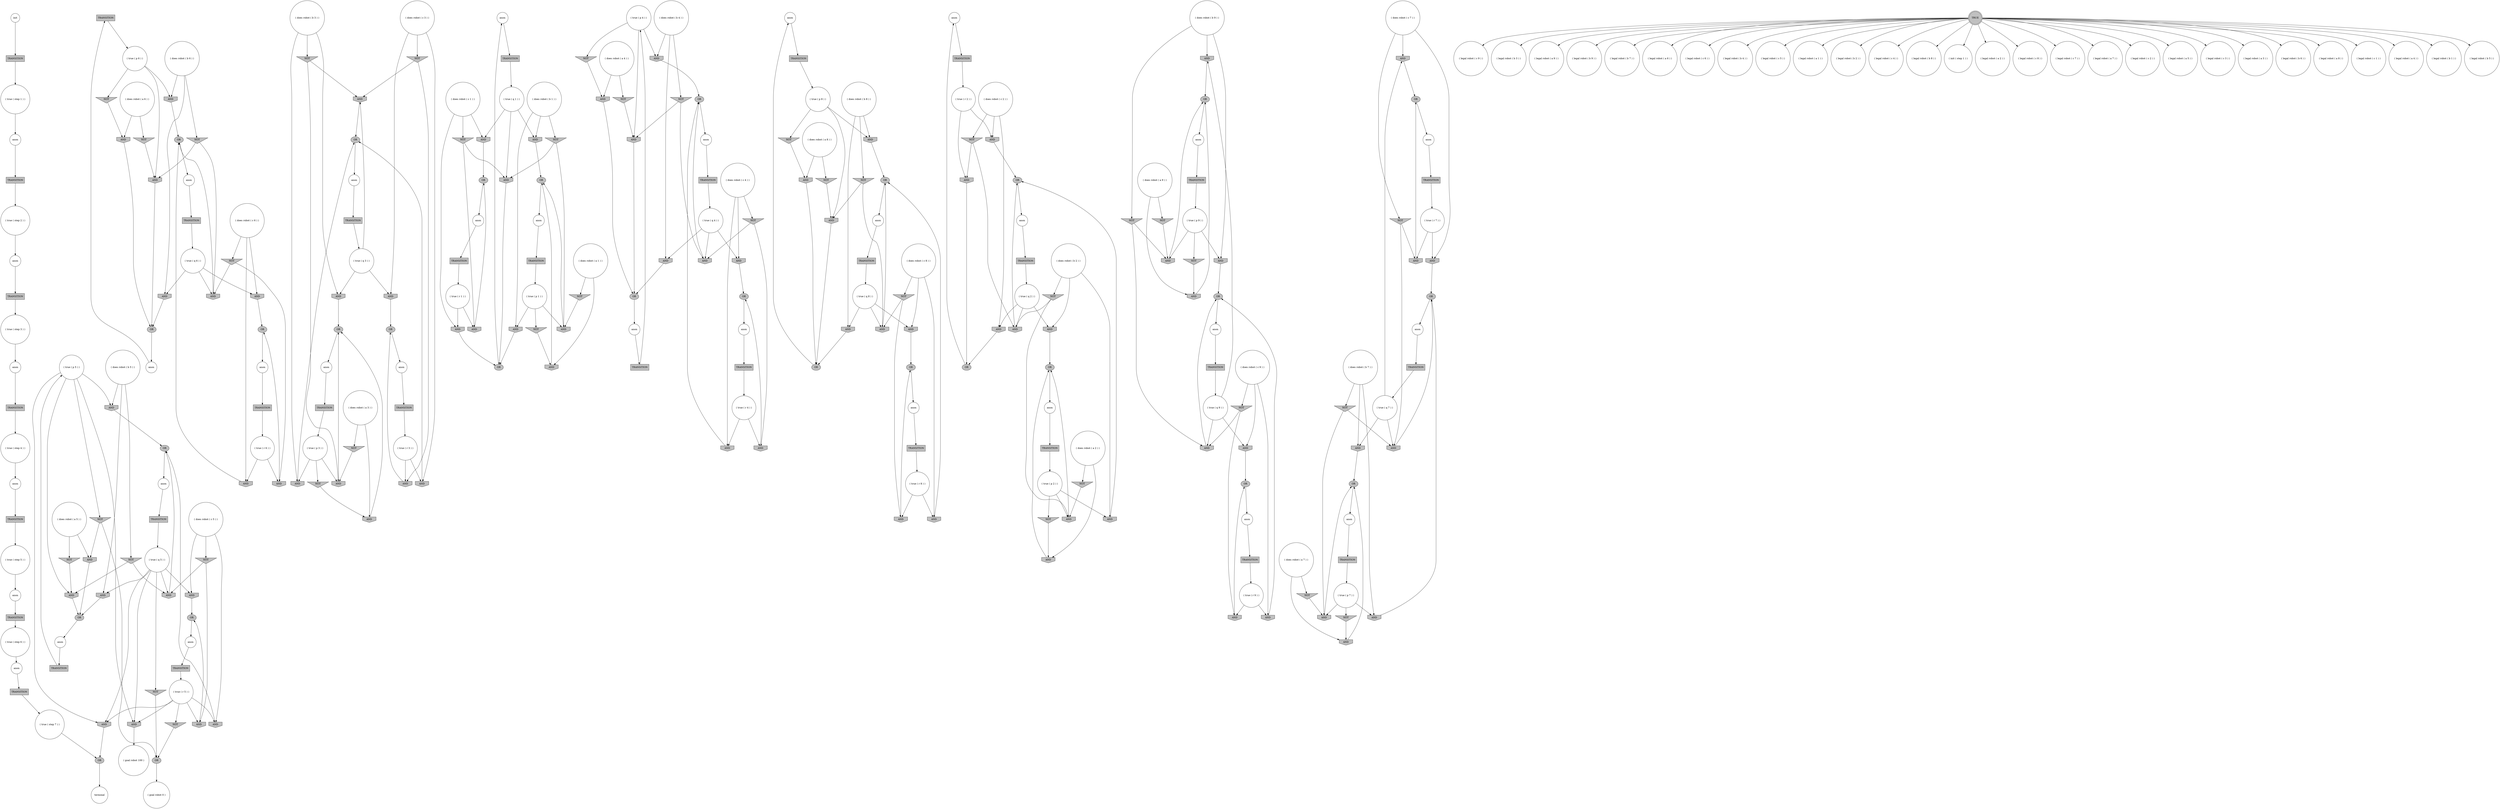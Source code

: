 digraph propNet
{
	"@e26db62"[shape=circle, style= filled, fillcolor=white, label="anon"]; "@e26db62"->"@4cb0f24a"; 
	"@24a42c89"[shape=box, style= filled, fillcolor=grey, label="TRANSITION"]; "@24a42c89"->"@6fd7bd04"; 
	"@907f8ba"[shape=invhouse, style= filled, fillcolor=grey, label="AND"]; "@907f8ba"->"@4caaf64e"; 
	"@62a23d38"[shape=ellipse, style= filled, fillcolor=grey, label="OR"]; "@62a23d38"->"@9615a1f"; 
	"@b412c18"[shape=circle, style= filled, fillcolor=white, label="anon"]; "@b412c18"->"@6f171e30"; 
	"@24c98b07"[shape=circle, style= filled, fillcolor=white, label="anon"]; "@24c98b07"->"@124ef122"; 
	"@69066caf"[shape=ellipse, style= filled, fillcolor=grey, label="OR"]; "@69066caf"->"@24c98b07"; 
	"@592fa617"[shape=circle, style= filled, fillcolor=white, label="( true ( p 4 ) )"]; "@592fa617"->"@47415dbf"; "@592fa617"->"@510bfe2c"; "@592fa617"->"@390ede48"; 
	"@63dd8136"[shape=circle, style= filled, fillcolor=white, label="anon"]; "@63dd8136"->"@78db81f3"; 
	"@2f0f94a0"[shape=invhouse, style= filled, fillcolor=grey, label="AND"]; "@2f0f94a0"->"@62a23d38"; 
	"@124ef122"[shape=box, style= filled, fillcolor=grey, label="TRANSITION"]; "@124ef122"->"@1ebdff3b"; 
	"@2891fa78"[shape=invhouse, style= filled, fillcolor=grey, label="AND"]; "@2891fa78"->"@69066caf"; 
	"@4b6e3f87"[shape=circle, style= filled, fillcolor=white, label="( true ( r 6 ) )"]; "@4b6e3f87"->"@188edd79"; "@4b6e3f87"->"@3e2ad6a0"; 
	"@4263f6ea"[shape=circle, style= filled, fillcolor=white, label="anon"]; "@4263f6ea"->"@4d677979"; 
	"@5fbd7d0e"[shape=circle, style= filled, fillcolor=white, label="( does robot ( b 9 ) )"]; "@5fbd7d0e"->"@4611dfe3"; "@5fbd7d0e"->"@115d533d"; "@5fbd7d0e"->"@3236d036"; 
	"@5636bc0a"[shape=invhouse, style= filled, fillcolor=grey, label="AND"]; "@5636bc0a"->"@3c0f3387"; 
	"@2013b9fb"[shape=box, style= filled, fillcolor=grey, label="TRANSITION"]; "@2013b9fb"->"@1978b0f9"; 
	"@6411c21b"[shape=ellipse, style= filled, fillcolor=grey, label="OR"]; "@6411c21b"->"@49deadf0"; 
	"@33d232d1"[shape=invtriangle, style= filled, fillcolor=grey, label="NOT"]; "@33d232d1"->"@2d0651eb"; "@33d232d1"->"@59243f75"; 
	"@5663ae08"[shape=ellipse, style= filled, fillcolor=grey, label="OR"]; "@5663ae08"->"@2a36bb87"; 
	"@569bc36d"[shape=circle, style= filled, fillcolor=white, label="( legal robot ( c 9 ) )"]; 
	"@4a9a1ac"[shape=circle, style= filled, fillcolor=white, label="( does robot ( a 1 ) )"]; "@4a9a1ac"->"@2f67d81"; "@4a9a1ac"->"@468bb9d1"; 
	"@2aa96fd2"[shape=circle, style= filled, fillcolor=white, label="anon"]; "@2aa96fd2"->"@4a6a00ca"; 
	"@1e82b865"[shape=invhouse, style= filled, fillcolor=grey, label="AND"]; "@1e82b865"->"@10c1c428"; 
	"@3ee2cf81"[shape=box, style= filled, fillcolor=grey, label="TRANSITION"]; "@3ee2cf81"->"@4b6e3f87"; 
	"@17609872"[shape=invhouse, style= filled, fillcolor=grey, label="AND"]; "@17609872"->"@360c7f06"; 
	"@3761f888"[shape=circle, style= filled, fillcolor=white, label="( true ( p 5 ) )"]; "@3761f888"->"@248523a0"; "@3761f888"->"@103c520"; "@3761f888"->"@48dbb335"; "@3761f888"->"@59ec59df"; "@3761f888"->"@2d0651eb"; 
	"@2d8eef25"[shape=invtriangle, style= filled, fillcolor=grey, label="NOT"]; "@2d8eef25"->"@2f67d81"; 
	"@7ecdc97b"[shape=invtriangle, style= filled, fillcolor=grey, label="NOT"]; "@7ecdc97b"->"@7866eb46"; "@7ecdc97b"->"@256e588e"; 
	"@4cb0f24a"[shape=box, style= filled, fillcolor=grey, label="TRANSITION"]; "@4cb0f24a"->"@34a8a271"; 
	"@29d22104"[shape=invhouse, style= filled, fillcolor=grey, label="AND"]; "@29d22104"->"@38093b59"; 
	"@44581ea2"[shape=box, style= filled, fillcolor=grey, label="TRANSITION"]; "@44581ea2"->"@44cae5b8"; 
	"@7b7035c6"[shape=circle, style= filled, fillcolor=white, label="anon"]; "@7b7035c6"->"@6db0d235"; 
	"@334dcfad"[shape=circle, style= filled, fillcolor=white, label="( true ( r 8 ) )"]; "@334dcfad"->"@5e9de959"; "@334dcfad"->"@3219ab8d"; 
	"@53c7378f"[shape=box, style= filled, fillcolor=grey, label="TRANSITION"]; "@53c7378f"->"@7c6a6484"; 
	"@4d677979"[shape=box, style= filled, fillcolor=grey, label="TRANSITION"]; "@4d677979"->"@4a6ca1a6"; 
	"@3cba8af9"[shape=invtriangle, style= filled, fillcolor=grey, label="NOT"]; "@3cba8af9"->"@7afa0094"; 
	"@645ad7b2"[shape=invhouse, style= filled, fillcolor=grey, label="AND"]; "@645ad7b2"->"@634e3372"; 
	"@55e6cb2a"[shape=invhouse, style= filled, fillcolor=grey, label="AND"]; "@55e6cb2a"->"@4706e02e"; 
	"@10c1c428"[shape=ellipse, style= filled, fillcolor=grey, label="OR"]; "@10c1c428"->"@213526b0"; 
	"@610f7612"[shape=circle, style= filled, fillcolor=white, label="( true ( q 4 ) )"]; "@610f7612"->"@645ad7b2"; "@610f7612"->"@4ecac02f"; "@610f7612"->"@5c58d6b0"; 
	"@2313b44d"[shape=circle, style= filled, fillcolor=white, label="anon"]; "@2313b44d"->"@2eb481ba"; 
	"@3a67ad79"[shape=circle, style= filled, fillcolor=white, label="( does robot ( b 3 ) )"]; "@3a67ad79"->"@57f68d7c"; "@3a67ad79"->"@6cae00e3"; "@3a67ad79"->"@2f0f94a0"; 
	"@23245e75"[shape=circle, style= filled, fillcolor=white, label="( true ( r 1 ) )"]; "@23245e75"->"@50ba0dfc"; "@23245e75"->"@55e6cb2a"; 
	"@1b2dd1b8"[shape=circle, style= filled, fillcolor=white, label="( legal robot ( b 3 ) )"]; 
	"@2eced18"[shape=circle, style= filled, fillcolor=white, label="anon"]; "@2eced18"->"@24a42c89"; 
	"@45e4d960"[shape=circle, style= filled, fillcolor=white, label="( true ( q 5 ) )"]; "@45e4d960"->"@49aa95c"; "@45e4d960"->"@48dbb335"; "@45e4d960"->"@59ec59df"; "@45e4d960"->"@5bca4955"; "@45e4d960"->"@6486b4d5"; "@45e4d960"->"@59243f75"; 
	"@4611dfe3"[shape=invhouse, style= filled, fillcolor=grey, label="AND"]; "@4611dfe3"->"@1cf38f09"; 
	"@1c571cc4"[shape=box, style= filled, fillcolor=grey, label="TRANSITION"]; "@1c571cc4"->"@28154ec5"; 
	"@2eb481ba"[shape=box, style= filled, fillcolor=grey, label="TRANSITION"]; "@2eb481ba"->"@592fa617"; 
	"@2a11890d"[shape=circle, style= filled, fillcolor=white, label="anon"]; "@2a11890d"->"@73b8cdd5"; 
	"@f7b650a"[shape=circle, style= filled, fillcolor=white, label="anon"]; "@f7b650a"->"@1667e92a"; 
	"@237360be"[shape=circle, style= filled, fillcolor=white, label="( true ( q 7 ) )"]; "@237360be"->"@5b8767ad"; "@237360be"->"@5636bc0a"; "@237360be"->"@1947e0ec"; 
	"@3a33a6b8"[shape=circle, style= filled, fillcolor=white, label="anon"]; "@3a33a6b8"->"@15e1df6e"; 
	"@649e4dc0"[shape=box, style= filled, fillcolor=grey, label="TRANSITION"]; "@649e4dc0"->"@16a6a7d2"; 
	"@2e29d50d"[shape=invhouse, style= filled, fillcolor=grey, label="AND"]; "@2e29d50d"->"@2144c5bb"; 
	"@39e2ee3f"[shape=circle, style= filled, fillcolor=white, label="anon"]; "@39e2ee3f"->"@32b11287"; 
	"@28154ec5"[shape=circle, style= filled, fillcolor=white, label="( true ( step 7 ) )"]; "@28154ec5"->"@3ddb8962"; 
	"@4706e02e"[shape=ellipse, style= filled, fillcolor=grey, label="OR"]; "@4706e02e"->"@14681070"; 
	"@5f5660ef"[shape=circle, style= filled, fillcolor=white, label="( legal robot ( a 9 ) )"]; 
	"@7377711"[shape=box, style= filled, fillcolor=grey, label="TRANSITION"]; "@7377711"->"@77f2fbff"; 
	"@3c0f3387"[shape=ellipse, style= filled, fillcolor=grey, label="OR"]; "@3c0f3387"->"@a0002df"; 
	"@4921a90"[shape=circle, style= filled, fillcolor=white, label="( legal robot ( b 9 ) )"]; 
	"@1e384de"[shape=invtriangle, style= filled, fillcolor=grey, label="NOT"]; "@1e384de"->"@280bca"; 
	"@14681070"[shape=circle, style= filled, fillcolor=white, label="anon"]; "@14681070"->"@1ca53e68"; 
	"@64a06824"[shape=invhouse, style= filled, fillcolor=grey, label="AND"]; "@64a06824"->"@eca4aae"; 
	"@6fd7bd04"[shape=circle, style= filled, fillcolor=white, label="( true ( p 6 ) )"]; "@6fd7bd04"->"@64a06824"; "@6fd7bd04"->"@3cba8af9"; "@6fd7bd04"->"@47516490"; 
	"@77b4ee5e"[shape=circle, style= filled, fillcolor=white, label="( true ( step 3 ) )"]; "@77b4ee5e"->"@8fd9b4d"; 
	"@a62b39f"[shape=invhouse, style= filled, fillcolor=grey, label="AND"]; "@a62b39f"->"@eca4aae"; 
	"@7559f3f0"[shape=circle, style= filled, fillcolor=white, label="init"]; "@7559f3f0"->"@649e4dc0"; 
	"@366412da"[shape=circle, style= filled, fillcolor=white, label="anon"]; "@366412da"->"@74f2ff9b"; 
	"@2d0651eb"[shape=invhouse, style= filled, fillcolor=grey, label="AND"]; "@2d0651eb"->"@10c1c428"; 
	"@2ce1b3b3"[shape=invhouse, style= filled, fillcolor=grey, label="AND"]; "@2ce1b3b3"->"@2144c5bb"; 
	"@63b5e16d"[shape=ellipse, style= filled, fillcolor=grey, label="OR"]; "@63b5e16d"->"@39e2ee3f"; 
	"@7fa0d111"[shape=invtriangle, style= filled, fillcolor=grey, label="NOT"]; "@7fa0d111"->"@2891fa78"; "@7fa0d111"->"@16fdf48d"; 
	"@5b8767ad"[shape=invhouse, style= filled, fillcolor=grey, label="AND"]; "@5b8767ad"->"@46192974"; 
	"@4b09558d"[shape=circle, style= filled, fillcolor=white, label="( legal robot ( b 7 ) )"]; 
	"@1ebdff3b"[shape=circle, style= filled, fillcolor=white, label="( true ( q 1 ) )"]; "@1ebdff3b"->"@2891fa78"; "@1ebdff3b"->"@447bd86d"; "@1ebdff3b"->"@5ecb5608"; 
	"@82aaec8"[shape=circle, style= filled, fillcolor=white, label="( true ( step 5 ) )"]; "@82aaec8"->"@e26db62"; 
	"@4513098"[shape=invhouse, style= filled, fillcolor=grey, label="AND"]; "@4513098"->"@46192974"; 
	"@2e1c6600"[shape=invhouse, style= filled, fillcolor=grey, label="AND"]; "@2e1c6600"->"@6bc839a"; 
	"@47516490"[shape=invhouse, style= filled, fillcolor=grey, label="AND"]; "@47516490"->"@653cca0e"; 
	"@7e5284e9"[shape=circle, style= filled, fillcolor=white, label="( does robot ( a 8 ) )"]; "@7e5284e9"->"@487f6155"; "@7e5284e9"->"@12720f6c"; 
	"@5e970110"[shape=invhouse, style= filled, fillcolor=grey, label="AND"]; "@5e970110"->"@69066caf"; 
	"@2bc68b6f"[shape=ellipse, style= filled, fillcolor=grey, label="OR"]; "@2bc68b6f"->"@77ec3adc"; 
	"@2f590164"[shape=invhouse, style= filled, fillcolor=grey, label="AND"]; "@2f590164"->"@618787c9"; 
	"@6d4e5d57"[shape=circle, style= filled, fillcolor=white, label="( does robot ( b 5 ) )"]; "@6d4e5d57"->"@248523a0"; "@6d4e5d57"->"@33d232d1"; "@6d4e5d57"->"@6486b4d5"; 
	"@6521f956"[shape=invhouse, style= filled, fillcolor=grey, label="AND"]; "@6521f956"->"@6411c21b"; 
	"@77f2fbff"[shape=circle, style= filled, fillcolor=white, label="( true ( p 3 ) )"]; "@77f2fbff"->"@717e5fde"; "@77f2fbff"->"@57f68d7c"; "@77f2fbff"->"@13bc6ed3"; 
	"@24348ab2"[shape=circle, style= filled, fillcolor=white, label="( true ( p 8 ) )"]; "@24348ab2"->"@33e92e10"; "@24348ab2"->"@15128ee5"; "@24348ab2"->"@757dbeaf"; 
	"@7440d7b9"[shape=circle, style= filled, fillcolor=white, label="( true ( step 2 ) )"]; "@7440d7b9"->"@7b7035c6"; 
	"@517c804b"[shape=invhouse, style= filled, fillcolor=grey, label="AND"]; "@517c804b"->"@6411c21b"; 
	"@20e1ed5b"[shape=circle, style= filled, fillcolor=white, label="( legal robot ( a 6 ) )"]; 
	"@3236d036"[shape=invhouse, style= filled, fillcolor=grey, label="AND"]; "@3236d036"->"@38093b59"; 
	"@6eca671a"[shape=invhouse, style= filled, fillcolor=grey, label="AND"]; "@6eca671a"->"@48ffb301"; 
	"@686baa51"[shape=invhouse, style= filled, fillcolor=grey, label="AND"]; "@686baa51"->"@5663ae08"; 
	"@33e92e10"[shape=invhouse, style= filled, fillcolor=grey, label="AND"]; "@33e92e10"->"@150697e2"; 
	"@603d2b3"[shape=invhouse, style= filled, fillcolor=grey, label="AND"]; "@603d2b3"->"@1cf38f09"; 
	"@5bca4955"[shape=invtriangle, style= filled, fillcolor=grey, label="NOT"]; "@5bca4955"->"@183d1102"; 
	"@16fdf48d"[shape=invhouse, style= filled, fillcolor=grey, label="AND"]; "@16fdf48d"->"@5e3b8219"; 
	"@6486b4d5"[shape=invhouse, style= filled, fillcolor=grey, label="AND"]; "@6486b4d5"->"@10c1c428"; 
	"@6deea96c"[shape=invtriangle, style= filled, fillcolor=grey, label="NOT"]; "@6deea96c"->"@7866eb46"; 
	"@1471cb25"[shape=invhouse, style= filled, fillcolor=grey, label="AND"]; "@1471cb25"->"@634e3372"; 
	"@c3b5587"[shape=circle, style= filled, fillcolor=white, label="( legal robot ( c 6 ) )"]; 
	"@4fb529d6"[shape=circle, style= filled, fillcolor=white, label="( does robot ( b 2 ) )"]; "@4fb529d6"->"@3be4d6ef"; "@4fb529d6"->"@7ecdc97b"; "@4fb529d6"->"@2e29d50d"; 
	"@1c898b41"[shape=circle, style= filled, fillcolor=white, label="( legal robot ( b 4 ) )"]; 
	"@3219ab8d"[shape=invhouse, style= filled, fillcolor=grey, label="AND"]; "@3219ab8d"->"@30e79eb3"; 
	"@4ecac02f"[shape=invhouse, style= filled, fillcolor=grey, label="AND"]; "@4ecac02f"->"@618787c9"; 
	"@59c27402"[shape=invtriangle, style= filled, fillcolor=grey, label="NOT"]; "@59c27402"->"@2d0651eb"; 
	"@60f09995"[shape=circle, style= filled, fillcolor=white, label="( true ( q 9 ) )"]; "@60f09995"->"@4611dfe3"; "@60f09995"->"@c0dd841"; "@60f09995"->"@29d22104"; 
	"@1947e0ec"[shape=invhouse, style= filled, fillcolor=grey, label="AND"]; "@1947e0ec"->"@5663ae08"; 
	"@38093b59"[shape=ellipse, style= filled, fillcolor=grey, label="OR"]; "@38093b59"->"@66176ccc"; 
	"@754340bb"[shape=box, style= filled, fillcolor=grey, label="TRANSITION"]; "@754340bb"->"@761db1c5"; 
	"@7ffccfe3"[shape=box, style= filled, fillcolor=grey, label="TRANSITION"]; "@7ffccfe3"->"@60f09995"; 
	"@2a163765"[shape=invtriangle, style= filled, fillcolor=grey, label="NOT"]; "@2a163765"->"@188edd79"; "@2a163765"->"@138ba593"; 
	"@5d0769dd"[shape=circle, style= filled, fillcolor=white, label="( legal robot ( c 5 ) )"]; 
	"@1978b0f9"[shape=circle, style= filled, fillcolor=white, label="( true ( q 3 ) )"]; "@1978b0f9"->"@907f8ba"; "@1978b0f9"->"@6521f956"; "@1978b0f9"->"@2f0f94a0"; 
	"@3acff49f"[shape=circle, style= filled, fillcolor=white, label="( does robot ( a 4 ) )"]; "@3acff49f"->"@3b280492"; "@3acff49f"->"@1471cb25"; 
	"@528f2588"[shape=invtriangle, style= filled, fillcolor=grey, label="NOT"]; "@528f2588"->"@33e92e10"; "@528f2588"->"@233aa44"; 
	"@15128ee5"[shape=invhouse, style= filled, fillcolor=grey, label="AND"]; "@15128ee5"->"@2bc68b6f"; 
	"@5e3b8219"[shape=ellipse, style= filled, fillcolor=grey, label="OR"]; "@5e3b8219"->"@14da67a4"; 
	"@1ff61bcf"[shape=circle, style= filled, fillcolor=white, label="( legal robot ( a 1 ) )"]; 
	"@7866eb46"[shape=invhouse, style= filled, fillcolor=grey, label="AND"]; "@7866eb46"->"@287efdd8"; 
	"@44cae5b8"[shape=circle, style= filled, fillcolor=white, label="( true ( r 3 ) )"]; "@44cae5b8"->"@76d88aa2"; "@44cae5b8"->"@517c804b"; 
	"@46192974"[shape=ellipse, style= filled, fillcolor=grey, label="OR"]; "@46192974"->"@1df0a2a0"; 
	"@747ae165"[shape=circle, style= filled, fillcolor=white, label="( does robot ( a 7 ) )"]; "@747ae165"->"@1c7ab89d"; "@747ae165"->"@686baa51"; 
	"@3ddb8962"[shape=ellipse, style= filled, fillcolor=grey, label="OR"]; "@3ddb8962"->"@1818a0a8"; 
	"@233aa44"[shape=invhouse, style= filled, fillcolor=grey, label="AND"]; "@233aa44"->"@2bc68b6f"; 
	"@6b87d20c"[shape=circle, style= filled, fillcolor=white, label="( does robot ( b 6 ) )"]; "@6b87d20c"->"@47516490"; "@6b87d20c"->"@21ef48fb"; "@6b87d20c"->"@a62b39f"; 
	"@34a8a271"[shape=circle, style= filled, fillcolor=white, label="( true ( step 6 ) )"]; "@34a8a271"->"@2073b879"; 
	"@3a6d8d73"[shape=ellipse, style= filled, fillcolor=grey, label="OR"]; "@3a6d8d73"->"@6e6196fc"; 
	"@213526b0"[shape=circle, style= filled, fillcolor=white, label="anon"]; "@213526b0"->"@69d1964d"; 
	"@140de648"[shape=circle, style= filled, fillcolor=white, label="( legal robot ( b 2 ) )"]; 
	"@4bea71d4"[shape=circle, style= filled, fillcolor=white, label="( does robot ( c 7 ) )"]; "@4bea71d4"->"@5636bc0a"; "@4bea71d4"->"@4513098"; "@4bea71d4"->"@cd73c3c"; 
	"@256e588e"[shape=invhouse, style= filled, fillcolor=grey, label="AND"]; "@256e588e"->"@2144c5bb"; 
	"@1818a0a8"[shape=circle, style= filled, fillcolor=white, label="terminal"]; 
	"@138ba593"[shape=invhouse, style= filled, fillcolor=grey, label="AND"]; "@138ba593"->"@653cca0e"; 
	"@7f546c85"[shape=circle, style= filled, fillcolor=white, label="( does robot ( b 1 ) )"]; "@7f546c85"->"@7fa0d111"; "@7f546c85"->"@5e970110"; "@7f546c85"->"@5ecb5608"; 
	"@6e677ea2"[shape=circle, style= filled, fillcolor=white, label="anon"]; "@6e677ea2"->"@7cb8f891"; 
	"@510bfe2c"[shape=invhouse, style= filled, fillcolor=grey, label="AND"]; "@510bfe2c"->"@be7f971"; 
	"@9ec265c"[shape=invtriangle, style= filled, fillcolor=grey, label="NOT"]; "@9ec265c"->"@59243f75"; "@9ec265c"->"@6eca671a"; 
	"@11f46b16"[shape=circle, style= filled, fillcolor=white, label="( does robot ( c 2 ) )"]; "@11f46b16"->"@6c68bcef"; "@11f46b16"->"@45a27a8f"; "@11f46b16"->"@2ce1b3b3"; 
	"@7c6a6484"[shape=circle, style= filled, fillcolor=white, label="( true ( r 4 ) )"]; "@7c6a6484"->"@65eef88"; "@7c6a6484"->"@2f590164"; 
	"@45a27a8f"[shape=invtriangle, style= filled, fillcolor=grey, label="NOT"]; "@45a27a8f"->"@256e588e"; "@45a27a8f"->"@2e1c6600"; 
	"@6a998c1"[shape=invtriangle, style= filled, fillcolor=grey, label="NOT"]; "@6a998c1"->"@686baa51"; 
	"@3a18cecd"[shape=box, style= filled, fillcolor=grey, label="TRANSITION"]; "@3a18cecd"->"@7d05e560"; 
	"@6f171e30"[shape=box, style= filled, fillcolor=grey, label="TRANSITION"]; "@6f171e30"->"@2a3714c9"; 
	"@3e2ad6a0"[shape=invhouse, style= filled, fillcolor=grey, label="AND"]; "@3e2ad6a0"->"@653cca0e"; 
	"@451dfada"[shape=circle, style= filled, fillcolor=white, label="( does robot ( a 9 ) )"]; "@451dfada"->"@6f5f6479"; "@451dfada"->"@280bca"; 
	"@618787c9"[shape=ellipse, style= filled, fillcolor=grey, label="OR"]; "@618787c9"->"@8e3cf25"; 
	"@e1641c0"[shape=invtriangle, style= filled, fillcolor=grey, label="NOT"]; "@e1641c0"->"@5736ab79"; 
	"@6db0d235"[shape=box, style= filled, fillcolor=grey, label="TRANSITION"]; "@6db0d235"->"@77b4ee5e"; 
	"@263c8db9"[shape=invtriangle, style= filled, fillcolor=grey, label="NOT"]; "@263c8db9"->"@907f8ba"; "@263c8db9"->"@517c804b"; 
	"@5736ab79"[shape=invhouse, style= filled, fillcolor=grey, label="AND"]; "@5736ab79"->"@287efdd8"; 
	"@131b92e6"[shape=circle, style= filled, fillcolor=white, label="( true ( r 9 ) )"]; "@131b92e6"->"@2198a037"; "@131b92e6"->"@533c2ac3"; 
	"@115d533d"[shape=invtriangle, style= filled, fillcolor=grey, label="NOT"]; "@115d533d"->"@603d2b3"; "@115d533d"->"@29d22104"; 
	"@8e3cf25"[shape=circle, style= filled, fillcolor=white, label="anon"]; "@8e3cf25"->"@53c7378f"; 
	"@69d1964d"[shape=box, style= filled, fillcolor=grey, label="TRANSITION"]; "@69d1964d"->"@3761f888"; 
	"@1e081c5"[shape=invtriangle, style= filled, fillcolor=grey, label="NOT"]; "@1e081c5"->"@13bc6ed3"; 
	"@38b72ce1"[shape=circle, style= filled, fillcolor=white, label="( true ( p 9 ) )"]; "@38b72ce1"->"@1e384de"; "@38b72ce1"->"@603d2b3"; "@38b72ce1"->"@3236d036"; 
	"@11b75be2"[shape=circle, style= filled, fillcolor=white, label="( legal robot ( c 4 ) )"]; 
	"@447bd86d"[shape=invhouse, style= filled, fillcolor=grey, label="AND"]; "@447bd86d"->"@4706e02e"; 
	"@a0002df"[shape=circle, style= filled, fillcolor=white, label="anon"]; "@a0002df"->"@754340bb"; 
	"@757dbeaf"[shape=invtriangle, style= filled, fillcolor=grey, label="NOT"]; "@757dbeaf"->"@12720f6c"; 
	"@a15670a"[shape=circle, style= filled, fillcolor=white, label="( legal robot ( b 8 ) )"]; 
	"@2a3714c9"[shape=circle, style= filled, fillcolor=white, label="( true ( r 5 ) )"]; "@2a3714c9"->"@17609872"; "@2a3714c9"->"@48dbb335"; "@2a3714c9"->"@59ec59df"; "@2a3714c9"->"@5511e28"; "@2a3714c9"->"@6eca671a"; 
	"@1cf15b84"[shape=circle, style= filled, fillcolor=white, label="( does robot ( c 8 ) )"]; "@1cf15b84"->"@5e9de959"; "@1cf15b84"->"@29af45f4"; "@1cf15b84"->"@667262b6"; 
	"@6f5f6479"[shape=invtriangle, style= filled, fillcolor=grey, label="NOT"]; "@6f5f6479"->"@603d2b3"; 
	"@59ec59df"[shape=invhouse, style= filled, fillcolor=grey, label="AND"]; "@59ec59df"->"@3ddb8962"; 
	"@15e1df6e"[shape=box, style= filled, fillcolor=grey, label="TRANSITION"]; "@15e1df6e"->"@38b72ce1"; 
	"@1896d2c2"[shape=invtriangle, style= filled, fillcolor=grey, label="NOT"]; "@1896d2c2"->"@2891fa78"; "@1896d2c2"->"@55e6cb2a"; 
	"@246f9f88"[shape=circle, style= filled, fillcolor=white, label="( init ( step 1 ) )"]; 
	"@5e9de959"[shape=invhouse, style= filled, fillcolor=grey, label="AND"]; "@5e9de959"->"@2bc68b6f"; 
	"@7d6b5518"[shape=box, style= filled, fillcolor=grey, label="TRANSITION"]; "@7d6b5518"->"@5faecf45"; 
	"@5faecf45"[shape=circle, style= filled, fillcolor=white, label="( true ( q 8 ) )"]; "@5faecf45"->"@49833c9c"; "@5faecf45"->"@233aa44"; "@5faecf45"->"@667262b6"; 
	"@22cf38a2"[shape=circle, style= filled, fillcolor=white, label="( does robot ( b 8 ) )"]; "@22cf38a2"->"@49833c9c"; "@22cf38a2"->"@528f2588"; "@22cf38a2"->"@15128ee5"; 
	"@44585f2a"[shape=invtriangle, style= filled, fillcolor=grey, label="NOT"]; "@44585f2a"->"@5cfe174"; "@44585f2a"->"@5b8767ad"; 
	"@40442b95"[shape=circle, style= filled, fillcolor=white, label="( does robot ( b 4 ) )"]; "@40442b95"->"@645ad7b2"; "@40442b95"->"@3b896429"; "@40442b95"->"@510bfe2c"; 
	"@150697e2"[shape=ellipse, style= filled, fillcolor=grey, label="OR"]; "@150697e2"->"@63dd8136"; 
	"@1fc82208"[shape=invhouse, style= filled, fillcolor=grey, label="AND"]; "@1fc82208"->"@62a23d38"; 
	"@717e5fde"[shape=invtriangle, style= filled, fillcolor=grey, label="NOT"]; "@717e5fde"->"@1fc82208"; 
	"@2f67d81"[shape=invhouse, style= filled, fillcolor=grey, label="AND"]; "@2f67d81"->"@5e3b8219"; 
	"@183d1102"[shape=ellipse, style= filled, fillcolor=grey, label="OR"]; "@183d1102"->"@5127a6bc"; 
	"@7afa0094"[shape=invhouse, style= filled, fillcolor=grey, label="AND"]; "@7afa0094"->"@eca4aae"; 
	"@26114629"[shape=circle, style= filled, fillcolor=white, label="anon"]; "@26114629"->"@631e1aa5"; 
	"@be7f971"[shape=ellipse, style= filled, fillcolor=grey, label="OR"]; "@be7f971"->"@2aa96fd2"; 
	"@1ca53e68"[shape=box, style= filled, fillcolor=grey, label="TRANSITION"]; "@1ca53e68"->"@23245e75"; 
	"@79f5910e"[shape=circle, style= filled, fillcolor=white, label="anon"]; "@79f5910e"->"@1330b682"; 
	"@3b896429"[shape=invtriangle, style= filled, fillcolor=grey, label="NOT"]; "@3b896429"->"@5c58d6b0"; "@3b896429"->"@390ede48"; 
	"@6b38dba"[shape=invhouse, style= filled, fillcolor=grey, label="AND"]; "@6b38dba"->"@3c0f3387"; 
	"@1df0a2a0"[shape=circle, style= filled, fillcolor=white, label="anon"]; "@1df0a2a0"->"@119fdafc"; 
	"@5511e28"[shape=invtriangle, style= filled, fillcolor=grey, label="NOT"]; "@5511e28"->"@183d1102"; 
	"@360c7f06"[shape=ellipse, style= filled, fillcolor=grey, label="OR"]; "@360c7f06"->"@6e677ea2"; 
	"@2e23a559"[shape=circle, style= filled, fillcolor=white, label="( does robot ( c 3 ) )"]; "@2e23a559"->"@6521f956"; "@2e23a559"->"@76d88aa2"; "@2e23a559"->"@263c8db9"; 
	"@653cca0e"[shape=ellipse, style= filled, fillcolor=grey, label="OR"]; "@653cca0e"->"@79f5910e"; 
	"@47415dbf"[shape=invtriangle, style= filled, fillcolor=grey, label="NOT"]; "@47415dbf"->"@1471cb25"; 
	"@333c339f"[shape=circle, style= filled, fillcolor=white, label="( does robot ( a 6 ) )"]; "@333c339f"->"@6d0cecb2"; "@333c339f"->"@7afa0094"; 
	"@1ee83c97"[shape=circle, style= filled, fillcolor=white, label="( legal robot ( a 2 ) )"]; 
	"@1cf38f09"[shape=ellipse, style= filled, fillcolor=grey, label="OR"]; "@1cf38f09"->"@3a33a6b8"; 
	"@32b11287"[shape=box, style= filled, fillcolor=grey, label="TRANSITION"]; "@32b11287"->"@131b92e6"; 
	"@50ba0dfc"[shape=invhouse, style= filled, fillcolor=grey, label="AND"]; "@50ba0dfc"->"@69066caf"; 
	"@88140ed"[shape=circle, style= filled, fillcolor=white, label="( legal robot ( c 8 ) )"]; 
	"@2198a037"[shape=invhouse, style= filled, fillcolor=grey, label="AND"]; "@2198a037"->"@38093b59"; 
	"@6bc839a"[shape=ellipse, style= filled, fillcolor=grey, label="OR"]; "@6bc839a"->"@4263f6ea"; 
	"@6c10a234"[shape=circle, style= filled, fillcolor=white, label="anon"]; "@6c10a234"->"@2013b9fb"; 
	"@1817fe89"[shape=circle, style= filled, fillcolor=white, label="( does robot ( a 5 ) )"]; "@1817fe89"->"@59c27402"; "@1817fe89"->"@1e82b865"; 
	"@78db81f3"[shape=box, style= filled, fillcolor=grey, label="TRANSITION"]; "@78db81f3"->"@24348ab2"; 
	"@5cfe174"[shape=invhouse, style= filled, fillcolor=grey, label="AND"]; "@5cfe174"->"@5663ae08"; 
	"@66176ccc"[shape=circle, style= filled, fillcolor=white, label="anon"]; "@66176ccc"->"@7ffccfe3"; 
	"@3cee5a06"[shape=circle, style= filled, fillcolor=white, label="( does robot ( b 7 ) )"]; "@3cee5a06"->"@44585f2a"; "@3cee5a06"->"@3c635421"; "@3cee5a06"->"@1947e0ec"; 
	"@8fd9b4d"[shape=circle, style= filled, fillcolor=white, label="anon"]; "@8fd9b4d"->"@56bf1a4a"; 
	"@6d0cecb2"[shape=invtriangle, style= filled, fillcolor=grey, label="NOT"]; "@6d0cecb2"->"@64a06824"; 
	"@56bf1a4a"[shape=box, style= filled, fillcolor=grey, label="TRANSITION"]; "@56bf1a4a"->"@10c042ab"; 
	"@49833c9c"[shape=invhouse, style= filled, fillcolor=grey, label="AND"]; "@49833c9c"->"@150697e2"; 
	"@49aa95c"[shape=invhouse, style= filled, fillcolor=grey, label="AND"]; "@49aa95c"->"@48ffb301"; 
	"@3fec3fed"[shape=invtriangle, style= filled, fillcolor=grey, label="NOT"]; "@3fec3fed"->"@5c58d6b0"; "@3fec3fed"->"@2f590164"; 
	"@cd73c3c"[shape=invtriangle, style= filled, fillcolor=grey, label="NOT"]; "@cd73c3c"->"@5b8767ad"; "@cd73c3c"->"@6b38dba"; 
	"@5dcd8bf7"[shape=circle, style= filled, fillcolor=white, label="( legal robot ( c 7 ) )"]; 
	"@401e9c3f"[shape=invhouse, style= filled, fillcolor=grey, label="AND"]; "@401e9c3f"->"@3a6d8d73"; 
	"@2144c5bb"[shape=ellipse, style= filled, fillcolor=grey, label="OR"]; "@2144c5bb"->"@2a11890d"; 
	"@19a40cfc"[shape=circle, style= filled, fillcolor=white, label="( true ( q 6 ) )"]; "@19a40cfc"->"@138ba593"; "@19a40cfc"->"@a62b39f"; "@19a40cfc"->"@401e9c3f"; 
	"@3be4d6ef"[shape=invhouse, style= filled, fillcolor=grey, label="AND"]; "@3be4d6ef"->"@287efdd8"; 
	"@390ede48"[shape=invhouse, style= filled, fillcolor=grey, label="AND"]; "@390ede48"->"@634e3372"; 
	"@59243f75"[shape=invhouse, style= filled, fillcolor=grey, label="AND"]; "@59243f75"->"@360c7f06"; 
	"@504c2683"[shape=circle, style= filled, fillcolor=white, label="( true ( q 2 ) )"]; "@504c2683"->"@6c68bcef"; "@504c2683"->"@256e588e"; "@504c2683"->"@3be4d6ef"; 
	"@48ffb301"[shape=ellipse, style= filled, fillcolor=grey, label="OR"]; "@48ffb301"->"@b412c18"; 
	"@76d88aa2"[shape=invhouse, style= filled, fillcolor=grey, label="AND"]; "@76d88aa2"->"@4caaf64e"; 
	"@16a6a7d2"[shape=circle, style= filled, fillcolor=white, label="( true ( step 1 ) )"]; "@16a6a7d2"->"@f7b650a"; 
	"@7a9d1714"[shape=circle, style= filled, fillcolor=white, label="( legal robot ( a 7 ) )"]; 
	"@294b84ad"[shape=circle, style= filled, fillcolor=white, label="anon"]; "@294b84ad"->"@3a18cecd"; 
	"@6e6196fc"[shape=circle, style= filled, fillcolor=white, label="anon"]; "@6e6196fc"->"@3ee2cf81"; 
	"@3b280492"[shape=invtriangle, style= filled, fillcolor=grey, label="NOT"]; "@3b280492"->"@390ede48"; 
	"@6c68bcef"[shape=invhouse, style= filled, fillcolor=grey, label="AND"]; "@6c68bcef"->"@6bc839a"; 
	"@65b1fd9c"[shape=circle, style= filled, fillcolor=white, label="( legal robot ( c 2 ) )"]; 
	"@73b8cdd5"[shape=box, style= filled, fillcolor=grey, label="TRANSITION"]; "@73b8cdd5"->"@504c2683"; 
	"@3771ed5e"[shape=circle, style= filled, fillcolor=white, label="( does robot ( c 1 ) )"]; "@3771ed5e"->"@1896d2c2"; "@3771ed5e"->"@50ba0dfc"; "@3771ed5e"->"@447bd86d"; 
	"@51cfc277"[shape=circle, style= filled, fillcolor=white, label="( legal robot ( a 5 ) )"]; 
	"@5df1cc1a"[shape=circle, style= filled, fillcolor=white, label="( true ( p 1 ) )"]; "@5df1cc1a"->"@2d8eef25"; "@5df1cc1a"->"@5e970110"; "@5df1cc1a"->"@16fdf48d"; 
	"@6cae00e3"[shape=invtriangle, style= filled, fillcolor=grey, label="NOT"]; "@6cae00e3"->"@907f8ba"; "@6cae00e3"->"@13bc6ed3"; 
	"@b6c1857"[shape=circle, style= filled, fillcolor=white, label="( legal robot ( c 3 ) )"]; 
	"@50a6023a"[shape=circle, style= filled, fillcolor=white, label="( legal robot ( a 3 ) )"]; 
	"@11711970"[shape=circle, style= filled, fillcolor=white, label="( goal robot 100 )"]; 
	"@5d2394f8"[shape=circle, style= filled, fillcolor=white, label="( legal robot ( b 6 ) )"]; 
	"@4a6a00ca"[shape=box, style= filled, fillcolor=grey, label="TRANSITION"]; "@4a6a00ca"->"@610f7612"; 
	"@7d05e560"[shape=circle, style= filled, fillcolor=white, label="( true ( p 2 ) )"]; "@7d05e560"->"@7866eb46"; "@7d05e560"->"@e1641c0"; "@7d05e560"->"@2e29d50d"; 
	"@49deadf0"[shape=circle, style= filled, fillcolor=white, label="anon"]; "@49deadf0"->"@44581ea2"; 
	"@761db1c5"[shape=circle, style= filled, fillcolor=white, label="( true ( r 7 ) )"]; "@761db1c5"->"@4513098"; "@761db1c5"->"@6b38dba"; 
	"@5127a6bc"[shape=circle, style= filled, fillcolor=white, label="( goal robot 0 )"]; 
	"@6b04d3c8"[shape=circle, style= filled, fillcolor=white, label="( does robot ( c 5 ) )"]; "@6b04d3c8"->"@9ec265c"; "@6b04d3c8"->"@17609872"; "@6b04d3c8"->"@49aa95c"; 
	"@14da67a4"[shape=circle, style= filled, fillcolor=white, label="anon"]; "@14da67a4"->"@1b219665"; 
	"@12720f6c"[shape=invhouse, style= filled, fillcolor=grey, label="AND"]; "@12720f6c"->"@150697e2"; 
	"@65eef88"[shape=invhouse, style= filled, fillcolor=grey, label="AND"]; "@65eef88"->"@be7f971"; 
	"@533ded59"[shape=circle, style= filled, fillcolor=white, label="( true ( p 7 ) )"]; "@533ded59"->"@5cfe174"; "@533ded59"->"@6a998c1"; "@533ded59"->"@3c635421"; 
	"@5c58d6b0"[shape=invhouse, style= filled, fillcolor=grey, label="AND"]; "@5c58d6b0"->"@be7f971"; 
	"@1d10caf0"[shape=circle, style= filled, fillcolor=white, label="( does robot ( c 9 ) )"]; "@1d10caf0"->"@397b6178"; "@1d10caf0"->"@2198a037"; "@1d10caf0"->"@c0dd841"; 
	"@634e3372"[shape=ellipse, style= filled, fillcolor=grey, label="OR"]; "@634e3372"->"@2313b44d"; 
	"@119fdafc"[shape=box, style= filled, fillcolor=grey, label="TRANSITION"]; "@119fdafc"->"@237360be"; 
	"@487f6155"[shape=invtriangle, style= filled, fillcolor=grey, label="NOT"]; "@487f6155"->"@33e92e10"; 
	"@13bc6ed3"[shape=invhouse, style= filled, fillcolor=grey, label="AND"]; "@13bc6ed3"->"@62a23d38"; 
	"@eca4aae"[shape=ellipse, style= filled, fillcolor=grey, label="OR"]; "@eca4aae"->"@2eced18"; 
	"@10c042ab"[shape=circle, style= filled, fillcolor=white, label="( true ( step 4 ) )"]; "@10c042ab"->"@26114629"; 
	"@11a40fff"[shape=circle, style= filled, fillcolor=white, label="( does robot ( c 6 ) )"]; "@11a40fff"->"@2a163765"; "@11a40fff"->"@401e9c3f"; "@11a40fff"->"@3e2ad6a0"; 
	"@533c2ac3"[shape=invhouse, style= filled, fillcolor=grey, label="AND"]; "@533c2ac3"->"@63b5e16d"; 
	"@287efdd8"[shape=ellipse, style= filled, fillcolor=grey, label="OR"]; "@287efdd8"->"@294b84ad"; 
	"@42dc5733"[shape=circle, style= filled, fillcolor=white, label="( legal robot ( a 8 ) )"]; 
	"@9615a1f"[shape=circle, style= filled, fillcolor=white, label="anon"]; "@9615a1f"->"@7377711"; 
	"@1667e92a"[shape=box, style= filled, fillcolor=grey, label="TRANSITION"]; "@1667e92a"->"@7440d7b9"; 
	"@280bca"[shape=invhouse, style= filled, fillcolor=grey, label="AND"]; "@280bca"->"@1cf38f09"; 
	"@667262b6"[shape=invhouse, style= filled, fillcolor=grey, label="AND"]; "@667262b6"->"@30e79eb3"; 
	"@77ec3adc"[shape=circle, style= filled, fillcolor=white, label="anon"]; "@77ec3adc"->"@7d6b5518"; 
	"@5eab4b89"[shape=circle, style= filled, fillcolor=white, label="( does robot ( c 4 ) )"]; "@5eab4b89"->"@65eef88"; "@5eab4b89"->"@3fec3fed"; "@5eab4b89"->"@4ecac02f"; 
	"@3c10b841"[shape=box, style= filled, fillcolor=grey, label="TRANSITION"]; "@3c10b841"->"@533ded59"; 
	"@48dbb335"[shape=invhouse, style= filled, fillcolor=grey, label="AND"]; "@48dbb335"->"@11711970"; 
	"@4633c1aa"[shape=circle, style= filled, fillcolor=white, label="( does robot ( a 2 ) )"]; "@4633c1aa"->"@5736ab79"; "@4633c1aa"->"@6deea96c"; 
	"@1b219665"[shape=box, style= filled, fillcolor=grey, label="TRANSITION"]; "@1b219665"->"@5df1cc1a"; 
	"@4caaf64e"[shape=ellipse, style= filled, fillcolor=grey, label="OR"]; "@4caaf64e"->"@6c10a234"; 
	"@5ecb5608"[shape=invhouse, style= filled, fillcolor=grey, label="AND"]; "@5ecb5608"->"@5e3b8219"; 
	"@1809b1ac"[shape=doublecircle, style= filled, fillcolor=grey, label="TRUE"]; "@1809b1ac"->"@5d0769dd"; "@1809b1ac"->"@7a9d1714"; "@1809b1ac"->"@42dc5733"; "@1809b1ac"->"@1ff61bcf"; "@1809b1ac"->"@65b1fd9c"; "@1809b1ac"->"@11b75be2"; "@1809b1ac"->"@51cfc277"; "@1809b1ac"->"@5f5660ef"; "@1809b1ac"->"@569bc36d"; "@1809b1ac"->"@20e1ed5b"; "@1809b1ac"->"@b6c1857"; "@1809b1ac"->"@a15670a"; "@1809b1ac"->"@50a6023a"; "@1809b1ac"->"@4921a90"; "@1809b1ac"->"@1ee83c97"; "@1809b1ac"->"@61a0353d"; "@1809b1ac"->"@5d2394f8"; "@1809b1ac"->"@140de648"; "@1809b1ac"->"@fe0f790"; "@1809b1ac"->"@31fc6b2"; "@1809b1ac"->"@88140ed"; "@1809b1ac"->"@3da997a"; "@1809b1ac"->"@4b09558d"; "@1809b1ac"->"@246f9f88"; "@1809b1ac"->"@c3b5587"; "@1809b1ac"->"@1c898b41"; "@1809b1ac"->"@5dcd8bf7"; "@1809b1ac"->"@1b2dd1b8"; 
	"@30e79eb3"[shape=ellipse, style= filled, fillcolor=grey, label="OR"]; "@30e79eb3"->"@366412da"; 
	"@2a36bb87"[shape=circle, style= filled, fillcolor=white, label="anon"]; "@2a36bb87"->"@3c10b841"; 
	"@1c7ab89d"[shape=invtriangle, style= filled, fillcolor=grey, label="NOT"]; "@1c7ab89d"->"@5cfe174"; 
	"@61a0353d"[shape=circle, style= filled, fillcolor=white, label="( legal robot ( c 1 ) )"]; 
	"@fe0f790"[shape=circle, style= filled, fillcolor=white, label="( legal robot ( a 4 ) )"]; 
	"@31fc6b2"[shape=circle, style= filled, fillcolor=white, label="( legal robot ( b 1 ) )"]; 
	"@397b6178"[shape=invtriangle, style= filled, fillcolor=grey, label="NOT"]; "@397b6178"->"@533c2ac3"; "@397b6178"->"@29d22104"; 
	"@3da997a"[shape=circle, style= filled, fillcolor=white, label="( legal robot ( b 5 ) )"]; 
	"@c0dd841"[shape=invhouse, style= filled, fillcolor=grey, label="AND"]; "@c0dd841"->"@63b5e16d"; 
	"@74f2ff9b"[shape=box, style= filled, fillcolor=grey, label="TRANSITION"]; "@74f2ff9b"->"@334dcfad"; 
	"@2073b879"[shape=circle, style= filled, fillcolor=white, label="anon"]; "@2073b879"->"@1c571cc4"; 
	"@3c635421"[shape=invhouse, style= filled, fillcolor=grey, label="AND"]; "@3c635421"->"@46192974"; 
	"@7cb8f891"[shape=box, style= filled, fillcolor=grey, label="TRANSITION"]; "@7cb8f891"->"@45e4d960"; 
	"@4a6ca1a6"[shape=circle, style= filled, fillcolor=white, label="( true ( r 2 ) )"]; "@4a6ca1a6"->"@2ce1b3b3"; "@4a6ca1a6"->"@2e1c6600"; 
	"@248523a0"[shape=invhouse, style= filled, fillcolor=grey, label="AND"]; "@248523a0"->"@360c7f06"; 
	"@57f68d7c"[shape=invhouse, style= filled, fillcolor=grey, label="AND"]; "@57f68d7c"->"@4caaf64e"; 
	"@c324b85"[shape=circle, style= filled, fillcolor=white, label="( does robot ( a 3 ) )"]; "@c324b85"->"@1e081c5"; "@c324b85"->"@1fc82208"; 
	"@188edd79"[shape=invhouse, style= filled, fillcolor=grey, label="AND"]; "@188edd79"->"@3a6d8d73"; 
	"@103c520"[shape=invtriangle, style= filled, fillcolor=grey, label="NOT"]; "@103c520"->"@183d1102"; "@103c520"->"@1e82b865"; 
	"@21ef48fb"[shape=invtriangle, style= filled, fillcolor=grey, label="NOT"]; "@21ef48fb"->"@64a06824"; "@21ef48fb"->"@138ba593"; 
	"@29af45f4"[shape=invtriangle, style= filled, fillcolor=grey, label="NOT"]; "@29af45f4"->"@3219ab8d"; "@29af45f4"->"@233aa44"; 
	"@468bb9d1"[shape=invtriangle, style= filled, fillcolor=grey, label="NOT"]; "@468bb9d1"->"@16fdf48d"; 
	"@631e1aa5"[shape=box, style= filled, fillcolor=grey, label="TRANSITION"]; "@631e1aa5"->"@82aaec8"; 
	"@1330b682"[shape=box, style= filled, fillcolor=grey, label="TRANSITION"]; "@1330b682"->"@19a40cfc"; 
}